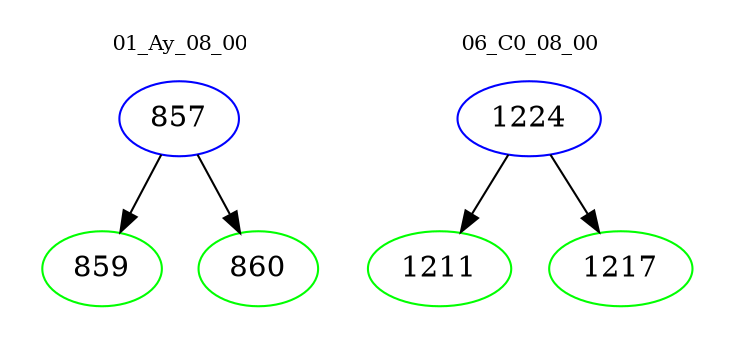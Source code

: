 digraph{
subgraph cluster_0 {
color = white
label = "01_Ay_08_00";
fontsize=10;
T0_857 [label="857", color="blue"]
T0_857 -> T0_859 [color="black"]
T0_859 [label="859", color="green"]
T0_857 -> T0_860 [color="black"]
T0_860 [label="860", color="green"]
}
subgraph cluster_1 {
color = white
label = "06_C0_08_00";
fontsize=10;
T1_1224 [label="1224", color="blue"]
T1_1224 -> T1_1211 [color="black"]
T1_1211 [label="1211", color="green"]
T1_1224 -> T1_1217 [color="black"]
T1_1217 [label="1217", color="green"]
}
}
